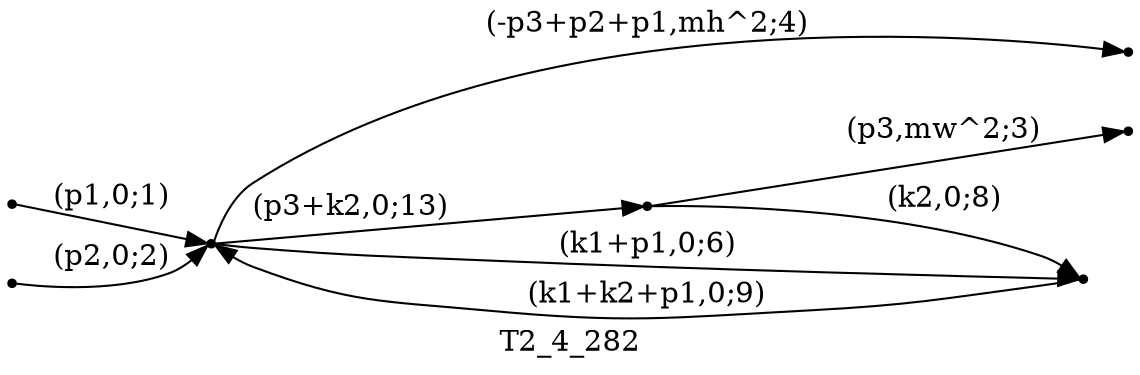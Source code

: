 digraph T2_4_282 {
  label="T2_4_282";
  rankdir="LR";
  subgraph edges {
    -1 -> 3 [label="(p1,0;1)"];
    -2 -> 3 [label="(p2,0;2)"];
    2 -> -3 [label="(p3,mw^2;3)"];
    3 -> -4 [label="(-p3+p2+p1,mh^2;4)"];
    3 -> 1 [label="(k1+p1,0;6)"];
    2 -> 1 [label="(k2,0;8)"];
    1 -> 3 [label="(k1+k2+p1,0;9)"];
    3 -> 2 [label="(p3+k2,0;13)"];
  }
  subgraph incoming { rank="source"; -1; -2; }
  subgraph outgoing { rank="sink"; -3; -4; }
-4 [shape=point];
-3 [shape=point];
-2 [shape=point];
-1 [shape=point];
1 [shape=point];
2 [shape=point];
3 [shape=point];
}

